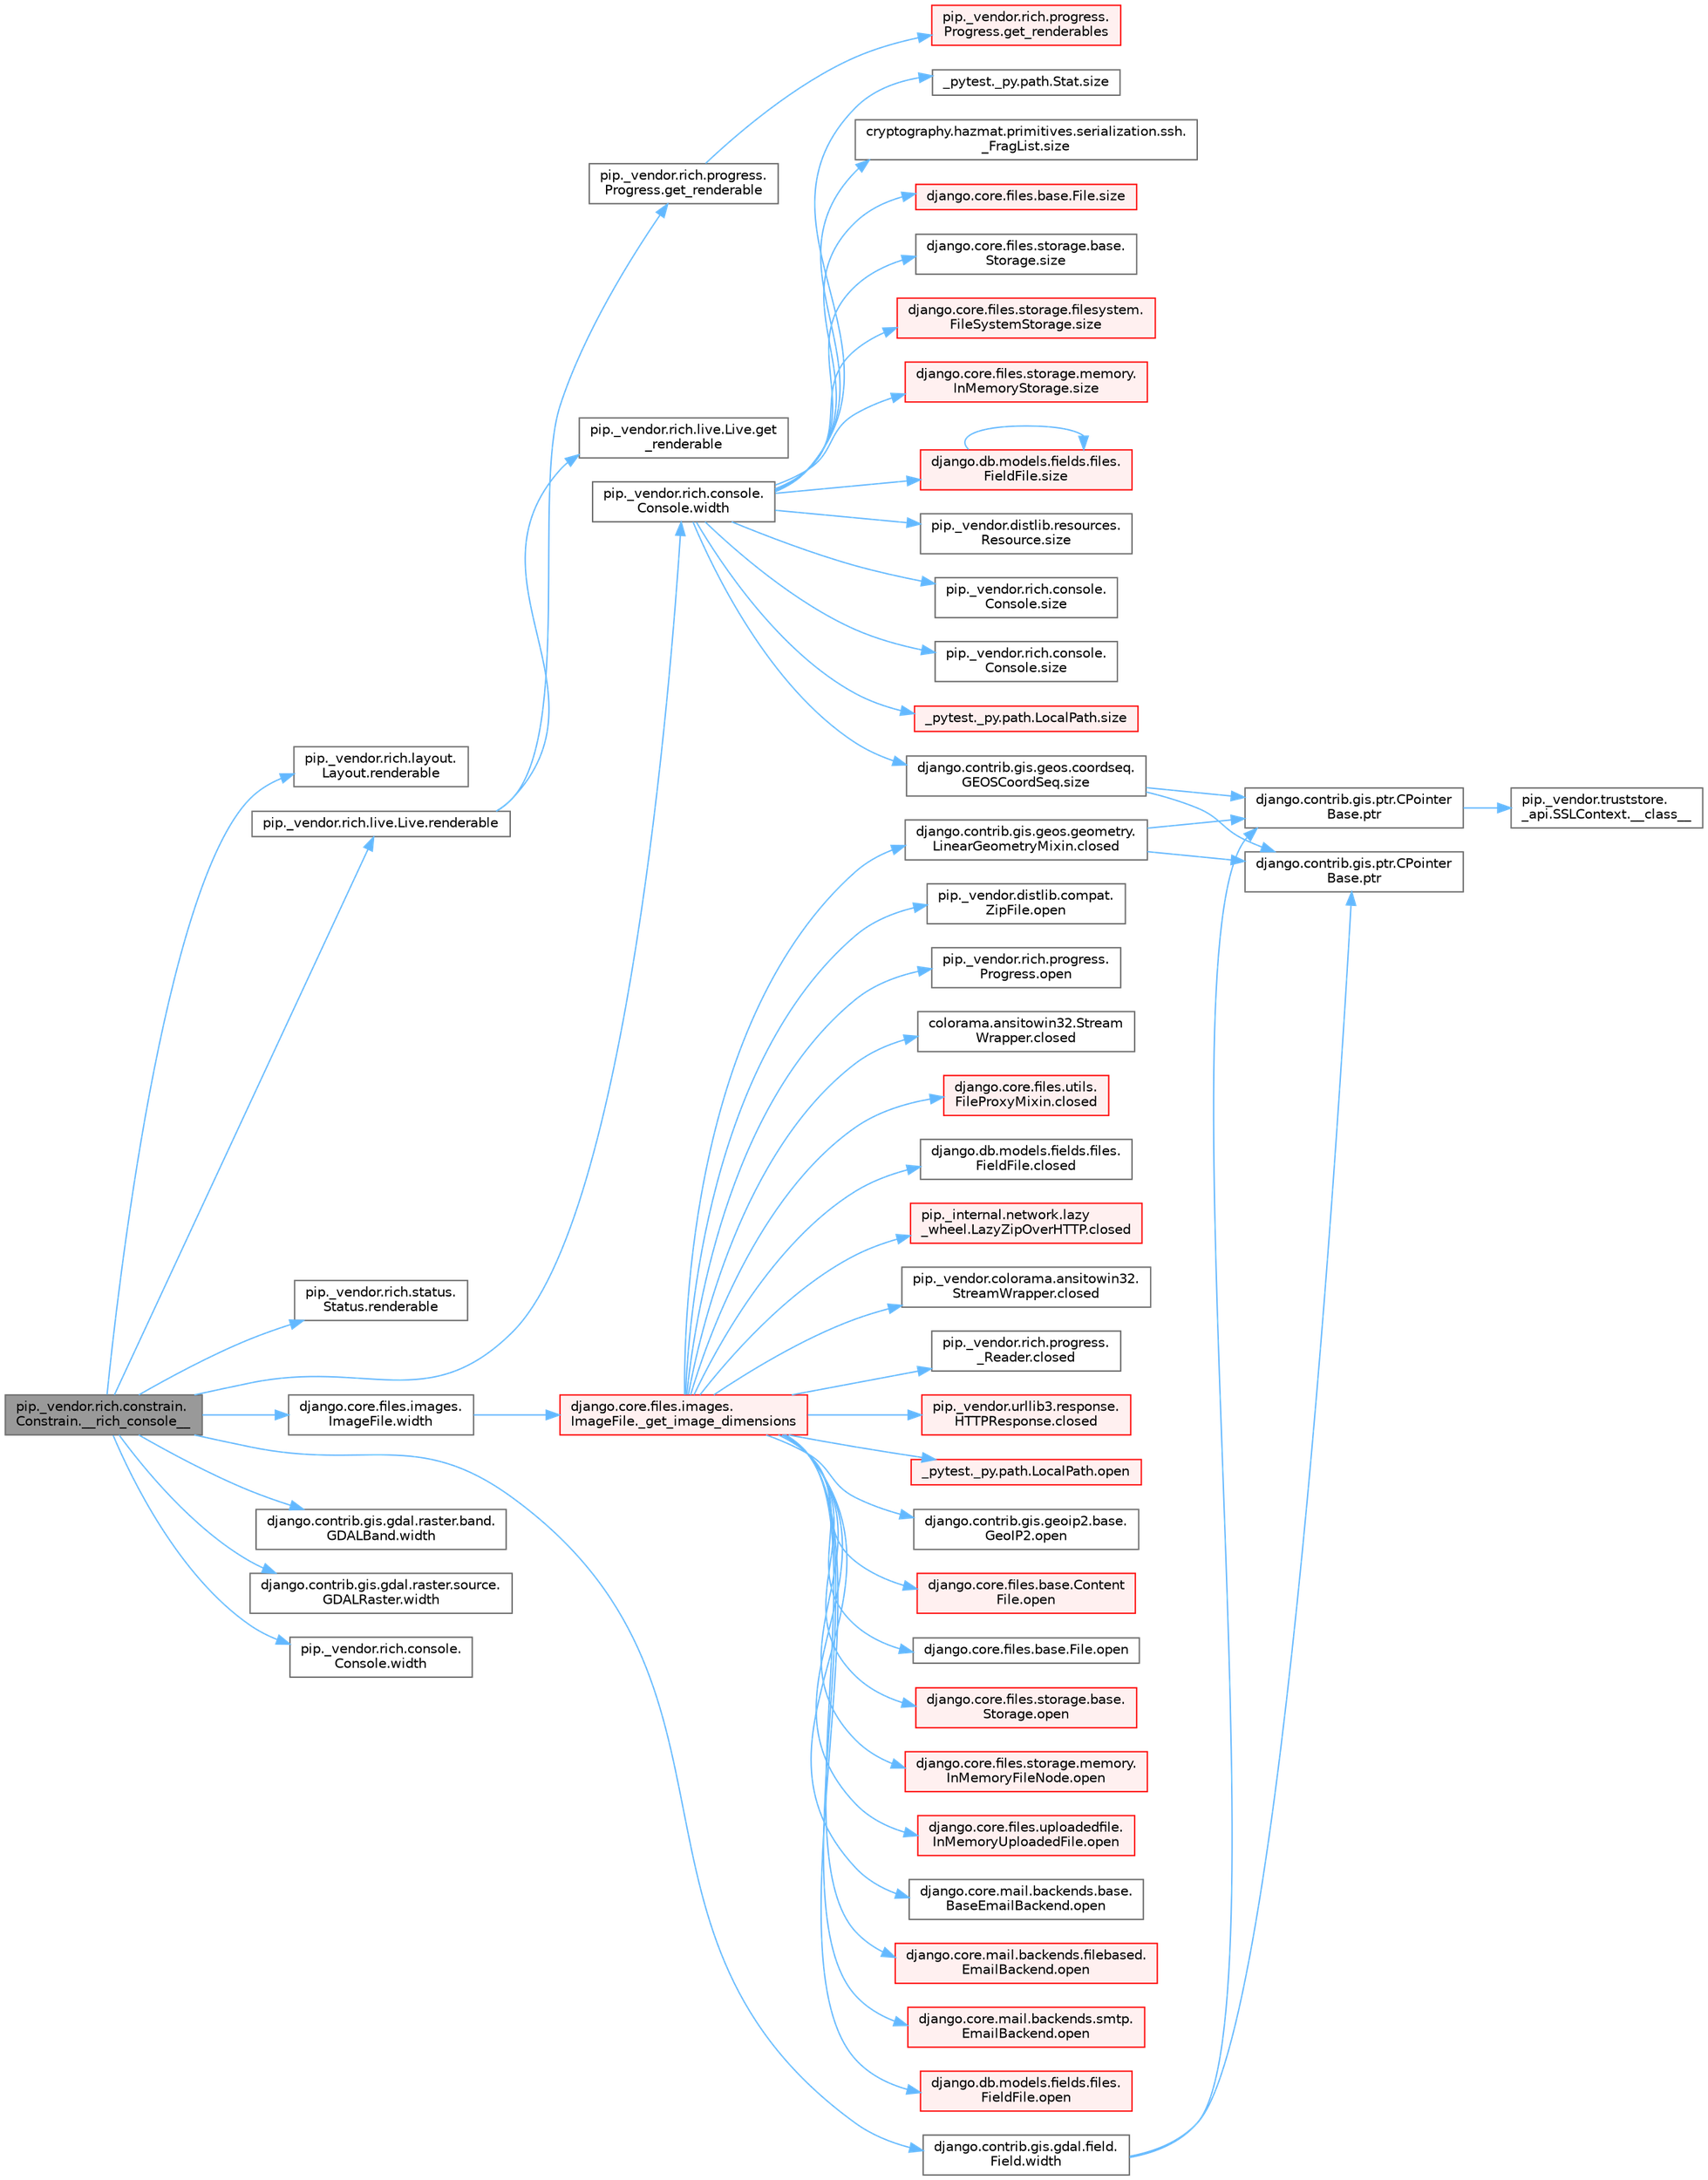 digraph "pip._vendor.rich.constrain.Constrain.__rich_console__"
{
 // LATEX_PDF_SIZE
  bgcolor="transparent";
  edge [fontname=Helvetica,fontsize=10,labelfontname=Helvetica,labelfontsize=10];
  node [fontname=Helvetica,fontsize=10,shape=box,height=0.2,width=0.4];
  rankdir="LR";
  Node1 [id="Node000001",label="pip._vendor.rich.constrain.\lConstrain.__rich_console__",height=0.2,width=0.4,color="gray40", fillcolor="grey60", style="filled", fontcolor="black",tooltip=" "];
  Node1 -> Node2 [id="edge1_Node000001_Node000002",color="steelblue1",style="solid",tooltip=" "];
  Node2 [id="Node000002",label="pip._vendor.rich.layout.\lLayout.renderable",height=0.2,width=0.4,color="grey40", fillcolor="white", style="filled",URL="$classpip_1_1__vendor_1_1rich_1_1layout_1_1_layout.html#a44b0de3f7ba41d2fa17929f48271c82b",tooltip=" "];
  Node1 -> Node3 [id="edge2_Node000001_Node000003",color="steelblue1",style="solid",tooltip=" "];
  Node3 [id="Node000003",label="pip._vendor.rich.live.Live.renderable",height=0.2,width=0.4,color="grey40", fillcolor="white", style="filled",URL="$classpip_1_1__vendor_1_1rich_1_1live_1_1_live.html#adbdec7c7c6ac9070814e96b505a173c1",tooltip=" "];
  Node3 -> Node4 [id="edge3_Node000003_Node000004",color="steelblue1",style="solid",tooltip=" "];
  Node4 [id="Node000004",label="pip._vendor.rich.live.Live.get\l_renderable",height=0.2,width=0.4,color="grey40", fillcolor="white", style="filled",URL="$classpip_1_1__vendor_1_1rich_1_1live_1_1_live.html#a29183931e16bbf8c5a1f1923ba813689",tooltip=" "];
  Node3 -> Node5 [id="edge4_Node000003_Node000005",color="steelblue1",style="solid",tooltip=" "];
  Node5 [id="Node000005",label="pip._vendor.rich.progress.\lProgress.get_renderable",height=0.2,width=0.4,color="grey40", fillcolor="white", style="filled",URL="$classpip_1_1__vendor_1_1rich_1_1progress_1_1_progress.html#ab746045f5e787bfde4a7a7e815b17a14",tooltip=" "];
  Node5 -> Node6 [id="edge5_Node000005_Node000006",color="steelblue1",style="solid",tooltip=" "];
  Node6 [id="Node000006",label="pip._vendor.rich.progress.\lProgress.get_renderables",height=0.2,width=0.4,color="red", fillcolor="#FFF0F0", style="filled",URL="$classpip_1_1__vendor_1_1rich_1_1progress_1_1_progress.html#ae329cb9b10713e0971717cebcf2d234f",tooltip=" "];
  Node1 -> Node3725 [id="edge6_Node000001_Node003725",color="steelblue1",style="solid",tooltip=" "];
  Node3725 [id="Node003725",label="pip._vendor.rich.status.\lStatus.renderable",height=0.2,width=0.4,color="grey40", fillcolor="white", style="filled",URL="$classpip_1_1__vendor_1_1rich_1_1status_1_1_status.html#a84d2a1ef26c2d95f08b7c6a959cd9cfc",tooltip=" "];
  Node1 -> Node54 [id="edge7_Node000001_Node000054",color="steelblue1",style="solid",tooltip=" "];
  Node54 [id="Node000054",label="django.contrib.gis.gdal.field.\lField.width",height=0.2,width=0.4,color="grey40", fillcolor="white", style="filled",URL="$classdjango_1_1contrib_1_1gis_1_1gdal_1_1field_1_1_field.html#a9d43a623b937f633a9e6dca9323f5fa7",tooltip=" "];
  Node54 -> Node55 [id="edge8_Node000054_Node000055",color="steelblue1",style="solid",tooltip=" "];
  Node55 [id="Node000055",label="django.contrib.gis.ptr.CPointer\lBase.ptr",height=0.2,width=0.4,color="grey40", fillcolor="white", style="filled",URL="$classdjango_1_1contrib_1_1gis_1_1ptr_1_1_c_pointer_base.html#a55873c889d27c42497c5a832c24e041b",tooltip=" "];
  Node55 -> Node16 [id="edge9_Node000055_Node000016",color="steelblue1",style="solid",tooltip=" "];
  Node16 [id="Node000016",label="pip._vendor.truststore.\l_api.SSLContext.__class__",height=0.2,width=0.4,color="grey40", fillcolor="white", style="filled",URL="$classpip_1_1__vendor_1_1truststore_1_1__api_1_1_s_s_l_context.html#a530861514f31eabaa3f513557d6e66de",tooltip=" "];
  Node54 -> Node56 [id="edge10_Node000054_Node000056",color="steelblue1",style="solid",tooltip=" "];
  Node56 [id="Node000056",label="django.contrib.gis.ptr.CPointer\lBase.ptr",height=0.2,width=0.4,color="grey40", fillcolor="white", style="filled",URL="$classdjango_1_1contrib_1_1gis_1_1ptr_1_1_c_pointer_base.html#a73d2e45828ab4d985549c571852996fa",tooltip=" "];
  Node1 -> Node57 [id="edge11_Node000001_Node000057",color="steelblue1",style="solid",tooltip=" "];
  Node57 [id="Node000057",label="django.contrib.gis.gdal.raster.band.\lGDALBand.width",height=0.2,width=0.4,color="grey40", fillcolor="white", style="filled",URL="$classdjango_1_1contrib_1_1gis_1_1gdal_1_1raster_1_1band_1_1_g_d_a_l_band.html#a407780888708f2bb99b4d298eb6d8062",tooltip=" "];
  Node1 -> Node58 [id="edge12_Node000001_Node000058",color="steelblue1",style="solid",tooltip=" "];
  Node58 [id="Node000058",label="django.contrib.gis.gdal.raster.source.\lGDALRaster.width",height=0.2,width=0.4,color="grey40", fillcolor="white", style="filled",URL="$classdjango_1_1contrib_1_1gis_1_1gdal_1_1raster_1_1source_1_1_g_d_a_l_raster.html#a58442e42bce5bcabb54fab7a2e636bc2",tooltip=" "];
  Node1 -> Node59 [id="edge13_Node000001_Node000059",color="steelblue1",style="solid",tooltip=" "];
  Node59 [id="Node000059",label="django.core.files.images.\lImageFile.width",height=0.2,width=0.4,color="grey40", fillcolor="white", style="filled",URL="$classdjango_1_1core_1_1files_1_1images_1_1_image_file.html#a3a50a37ab3f2d7395c892a262ecb49bc",tooltip=" "];
  Node59 -> Node60 [id="edge14_Node000059_Node000060",color="steelblue1",style="solid",tooltip=" "];
  Node60 [id="Node000060",label="django.core.files.images.\lImageFile._get_image_dimensions",height=0.2,width=0.4,color="red", fillcolor="#FFF0F0", style="filled",URL="$classdjango_1_1core_1_1files_1_1images_1_1_image_file.html#a2832e2235f63c851f4652a4ea59ec924",tooltip=" "];
  Node60 -> Node61 [id="edge15_Node000060_Node000061",color="steelblue1",style="solid",tooltip=" "];
  Node61 [id="Node000061",label="colorama.ansitowin32.Stream\lWrapper.closed",height=0.2,width=0.4,color="grey40", fillcolor="white", style="filled",URL="$classcolorama_1_1ansitowin32_1_1_stream_wrapper.html#a101801ca638f486a0e1a1b043add737f",tooltip=" "];
  Node60 -> Node62 [id="edge16_Node000060_Node000062",color="steelblue1",style="solid",tooltip=" "];
  Node62 [id="Node000062",label="django.contrib.gis.geos.geometry.\lLinearGeometryMixin.closed",height=0.2,width=0.4,color="grey40", fillcolor="white", style="filled",URL="$classdjango_1_1contrib_1_1gis_1_1geos_1_1geometry_1_1_linear_geometry_mixin.html#a4cd314607fc2af64817d64455b274e56",tooltip=" "];
  Node62 -> Node55 [id="edge17_Node000062_Node000055",color="steelblue1",style="solid",tooltip=" "];
  Node62 -> Node56 [id="edge18_Node000062_Node000056",color="steelblue1",style="solid",tooltip=" "];
  Node60 -> Node63 [id="edge19_Node000060_Node000063",color="steelblue1",style="solid",tooltip=" "];
  Node63 [id="Node000063",label="django.core.files.utils.\lFileProxyMixin.closed",height=0.2,width=0.4,color="red", fillcolor="#FFF0F0", style="filled",URL="$classdjango_1_1core_1_1files_1_1utils_1_1_file_proxy_mixin.html#a7097b92b399b272f42604aa110a69938",tooltip=" "];
  Node60 -> Node71 [id="edge20_Node000060_Node000071",color="steelblue1",style="solid",tooltip=" "];
  Node71 [id="Node000071",label="django.db.models.fields.files.\lFieldFile.closed",height=0.2,width=0.4,color="grey40", fillcolor="white", style="filled",URL="$classdjango_1_1db_1_1models_1_1fields_1_1files_1_1_field_file.html#a0c14a11a66fa2d7051c0e18a92c3dc25",tooltip=" "];
  Node60 -> Node72 [id="edge21_Node000060_Node000072",color="steelblue1",style="solid",tooltip=" "];
  Node72 [id="Node000072",label="pip._internal.network.lazy\l_wheel.LazyZipOverHTTP.closed",height=0.2,width=0.4,color="red", fillcolor="#FFF0F0", style="filled",URL="$classpip_1_1__internal_1_1network_1_1lazy__wheel_1_1_lazy_zip_over_h_t_t_p.html#a9b81a2e658e40d9ca0f0e41c5b874e44",tooltip=" "];
  Node60 -> Node73 [id="edge22_Node000060_Node000073",color="steelblue1",style="solid",tooltip=" "];
  Node73 [id="Node000073",label="pip._vendor.colorama.ansitowin32.\lStreamWrapper.closed",height=0.2,width=0.4,color="grey40", fillcolor="white", style="filled",URL="$classpip_1_1__vendor_1_1colorama_1_1ansitowin32_1_1_stream_wrapper.html#a2ef356ff91d4cd24efc9c17fb6dca418",tooltip=" "];
  Node60 -> Node74 [id="edge23_Node000060_Node000074",color="steelblue1",style="solid",tooltip=" "];
  Node74 [id="Node000074",label="pip._vendor.rich.progress.\l_Reader.closed",height=0.2,width=0.4,color="grey40", fillcolor="white", style="filled",URL="$classpip_1_1__vendor_1_1rich_1_1progress_1_1___reader.html#a14f49b8acded218743a1ae20420edf97",tooltip=" "];
  Node60 -> Node75 [id="edge24_Node000060_Node000075",color="steelblue1",style="solid",tooltip=" "];
  Node75 [id="Node000075",label="pip._vendor.urllib3.response.\lHTTPResponse.closed",height=0.2,width=0.4,color="red", fillcolor="#FFF0F0", style="filled",URL="$classpip_1_1__vendor_1_1urllib3_1_1response_1_1_h_t_t_p_response.html#a68cb31672b93ce4bae9c962f713f54c6",tooltip=" "];
  Node60 -> Node77 [id="edge25_Node000060_Node000077",color="steelblue1",style="solid",tooltip=" "];
  Node77 [id="Node000077",label="_pytest._py.path.LocalPath.open",height=0.2,width=0.4,color="red", fillcolor="#FFF0F0", style="filled",URL="$class__pytest_1_1__py_1_1path_1_1_local_path.html#ac72dbda993b11dc52a738bfc6267dda0",tooltip=" "];
  Node60 -> Node97 [id="edge26_Node000060_Node000097",color="steelblue1",style="solid",tooltip=" "];
  Node97 [id="Node000097",label="django.contrib.gis.geoip2.base.\lGeoIP2.open",height=0.2,width=0.4,color="grey40", fillcolor="white", style="filled",URL="$classdjango_1_1contrib_1_1gis_1_1geoip2_1_1base_1_1_geo_i_p2.html#a39b20c40f1d3f4e4a37f9a4b8cd40e4d",tooltip=" "];
  Node60 -> Node98 [id="edge27_Node000060_Node000098",color="steelblue1",style="solid",tooltip=" "];
  Node98 [id="Node000098",label="django.core.files.base.Content\lFile.open",height=0.2,width=0.4,color="red", fillcolor="#FFF0F0", style="filled",URL="$classdjango_1_1core_1_1files_1_1base_1_1_content_file.html#a2d9c2fb349c078834c401c23b3b10250",tooltip=" "];
  Node60 -> Node434 [id="edge28_Node000060_Node000434",color="steelblue1",style="solid",tooltip=" "];
  Node434 [id="Node000434",label="django.core.files.base.File.open",height=0.2,width=0.4,color="grey40", fillcolor="white", style="filled",URL="$classdjango_1_1core_1_1files_1_1base_1_1_file.html#a77453efc21bb631b97bff9f6aff27eb1",tooltip=" "];
  Node60 -> Node435 [id="edge29_Node000060_Node000435",color="steelblue1",style="solid",tooltip=" "];
  Node435 [id="Node000435",label="django.core.files.storage.base.\lStorage.open",height=0.2,width=0.4,color="red", fillcolor="#FFF0F0", style="filled",URL="$classdjango_1_1core_1_1files_1_1storage_1_1base_1_1_storage.html#a83f5a2f19c0564c4a1732f88b32c4b49",tooltip=" "];
  Node60 -> Node847 [id="edge30_Node000060_Node000847",color="steelblue1",style="solid",tooltip=" "];
  Node847 [id="Node000847",label="django.core.files.storage.memory.\lInMemoryFileNode.open",height=0.2,width=0.4,color="red", fillcolor="#FFF0F0", style="filled",URL="$classdjango_1_1core_1_1files_1_1storage_1_1memory_1_1_in_memory_file_node.html#a5c6b58cc9c725338da58591f6c689798",tooltip=" "];
  Node60 -> Node851 [id="edge31_Node000060_Node000851",color="steelblue1",style="solid",tooltip=" "];
  Node851 [id="Node000851",label="django.core.files.uploadedfile.\lInMemoryUploadedFile.open",height=0.2,width=0.4,color="red", fillcolor="#FFF0F0", style="filled",URL="$classdjango_1_1core_1_1files_1_1uploadedfile_1_1_in_memory_uploaded_file.html#a7f211d59dc27d050a61d27ca2e0f5f40",tooltip=" "];
  Node60 -> Node852 [id="edge32_Node000060_Node000852",color="steelblue1",style="solid",tooltip=" "];
  Node852 [id="Node000852",label="django.core.mail.backends.base.\lBaseEmailBackend.open",height=0.2,width=0.4,color="grey40", fillcolor="white", style="filled",URL="$classdjango_1_1core_1_1mail_1_1backends_1_1base_1_1_base_email_backend.html#af6f1cc1a0a6e09c1461109c5dab1557b",tooltip=" "];
  Node60 -> Node853 [id="edge33_Node000060_Node000853",color="steelblue1",style="solid",tooltip=" "];
  Node853 [id="Node000853",label="django.core.mail.backends.filebased.\lEmailBackend.open",height=0.2,width=0.4,color="red", fillcolor="#FFF0F0", style="filled",URL="$classdjango_1_1core_1_1mail_1_1backends_1_1filebased_1_1_email_backend.html#acc1a9fd1f47e8c6b22587d70427d0bf9",tooltip=" "];
  Node60 -> Node854 [id="edge34_Node000060_Node000854",color="steelblue1",style="solid",tooltip=" "];
  Node854 [id="Node000854",label="django.core.mail.backends.smtp.\lEmailBackend.open",height=0.2,width=0.4,color="red", fillcolor="#FFF0F0", style="filled",URL="$classdjango_1_1core_1_1mail_1_1backends_1_1smtp_1_1_email_backend.html#a739b3a346c87c0fd9854f988b8a4dd3a",tooltip=" "];
  Node60 -> Node872 [id="edge35_Node000060_Node000872",color="steelblue1",style="solid",tooltip=" "];
  Node872 [id="Node000872",label="django.db.models.fields.files.\lFieldFile.open",height=0.2,width=0.4,color="red", fillcolor="#FFF0F0", style="filled",URL="$classdjango_1_1db_1_1models_1_1fields_1_1files_1_1_field_file.html#ac17332adacb50b3ff23da63ecbe5561f",tooltip=" "];
  Node60 -> Node884 [id="edge36_Node000060_Node000884",color="steelblue1",style="solid",tooltip=" "];
  Node884 [id="Node000884",label="pip._vendor.distlib.compat.\lZipFile.open",height=0.2,width=0.4,color="grey40", fillcolor="white", style="filled",URL="$classpip_1_1__vendor_1_1distlib_1_1compat_1_1_zip_file.html#a50609c5c9b216af3068c9c2881abdeda",tooltip=" "];
  Node60 -> Node885 [id="edge37_Node000060_Node000885",color="steelblue1",style="solid",tooltip=" "];
  Node885 [id="Node000885",label="pip._vendor.rich.progress.\lProgress.open",height=0.2,width=0.4,color="grey40", fillcolor="white", style="filled",URL="$classpip_1_1__vendor_1_1rich_1_1progress_1_1_progress.html#a4191cf7b2aa691672113b93721a54ec3",tooltip=" "];
  Node1 -> Node1862 [id="edge38_Node000001_Node001862",color="steelblue1",style="solid",tooltip=" "];
  Node1862 [id="Node001862",label="pip._vendor.rich.console.\lConsole.width",height=0.2,width=0.4,color="grey40", fillcolor="white", style="filled",URL="$classpip_1_1__vendor_1_1rich_1_1console_1_1_console.html#a3163e1b4e2842bc355d0f5c3100ecc08",tooltip=" "];
  Node1862 -> Node298 [id="edge39_Node001862_Node000298",color="steelblue1",style="solid",tooltip=" "];
  Node298 [id="Node000298",label="_pytest._py.path.LocalPath.size",height=0.2,width=0.4,color="red", fillcolor="#FFF0F0", style="filled",URL="$class__pytest_1_1__py_1_1path_1_1_local_path.html#a01312293d7ed99c7153402aa1c228012",tooltip=" "];
  Node1862 -> Node302 [id="edge40_Node001862_Node000302",color="steelblue1",style="solid",tooltip=" "];
  Node302 [id="Node000302",label="_pytest._py.path.Stat.size",height=0.2,width=0.4,color="grey40", fillcolor="white", style="filled",URL="$class__pytest_1_1__py_1_1path_1_1_stat.html#a206ba7bd29fc72352b3af66d7a7aafef",tooltip=" "];
  Node1862 -> Node303 [id="edge41_Node001862_Node000303",color="steelblue1",style="solid",tooltip=" "];
  Node303 [id="Node000303",label="cryptography.hazmat.primitives.serialization.ssh.\l_FragList.size",height=0.2,width=0.4,color="grey40", fillcolor="white", style="filled",URL="$classcryptography_1_1hazmat_1_1primitives_1_1serialization_1_1ssh_1_1___frag_list.html#a7e9d0a2bab129dc613ec19fe73f24252",tooltip=" "];
  Node1862 -> Node304 [id="edge42_Node001862_Node000304",color="steelblue1",style="solid",tooltip=" "];
  Node304 [id="Node000304",label="django.contrib.gis.geos.coordseq.\lGEOSCoordSeq.size",height=0.2,width=0.4,color="grey40", fillcolor="white", style="filled",URL="$classdjango_1_1contrib_1_1gis_1_1geos_1_1coordseq_1_1_g_e_o_s_coord_seq.html#a918c80def6f7235c7da41e8aaf614fa6",tooltip=" "];
  Node304 -> Node55 [id="edge43_Node000304_Node000055",color="steelblue1",style="solid",tooltip=" "];
  Node304 -> Node56 [id="edge44_Node000304_Node000056",color="steelblue1",style="solid",tooltip=" "];
  Node1862 -> Node305 [id="edge45_Node001862_Node000305",color="steelblue1",style="solid",tooltip=" "];
  Node305 [id="Node000305",label="django.core.files.base.File.size",height=0.2,width=0.4,color="red", fillcolor="#FFF0F0", style="filled",URL="$classdjango_1_1core_1_1files_1_1base_1_1_file.html#abe624c2bbb9a5c895e8d99ec7de4fd3d",tooltip=" "];
  Node1862 -> Node306 [id="edge46_Node001862_Node000306",color="steelblue1",style="solid",tooltip=" "];
  Node306 [id="Node000306",label="django.core.files.storage.base.\lStorage.size",height=0.2,width=0.4,color="grey40", fillcolor="white", style="filled",URL="$classdjango_1_1core_1_1files_1_1storage_1_1base_1_1_storage.html#a135bb0f4147e20b20d038cdc2304dd78",tooltip=" "];
  Node1862 -> Node307 [id="edge47_Node001862_Node000307",color="steelblue1",style="solid",tooltip=" "];
  Node307 [id="Node000307",label="django.core.files.storage.filesystem.\lFileSystemStorage.size",height=0.2,width=0.4,color="red", fillcolor="#FFF0F0", style="filled",URL="$classdjango_1_1core_1_1files_1_1storage_1_1filesystem_1_1_file_system_storage.html#a6e5dbaebdedc839f8a2869922a7181de",tooltip=" "];
  Node1862 -> Node1764 [id="edge48_Node001862_Node001764",color="steelblue1",style="solid",tooltip=" "];
  Node1764 [id="Node001764",label="django.core.files.storage.memory.\lInMemoryStorage.size",height=0.2,width=0.4,color="red", fillcolor="#FFF0F0", style="filled",URL="$classdjango_1_1core_1_1files_1_1storage_1_1memory_1_1_in_memory_storage.html#ac6691324035626377fb3989472a673be",tooltip=" "];
  Node1862 -> Node1779 [id="edge49_Node001862_Node001779",color="steelblue1",style="solid",tooltip=" "];
  Node1779 [id="Node001779",label="django.db.models.fields.files.\lFieldFile.size",height=0.2,width=0.4,color="red", fillcolor="#FFF0F0", style="filled",URL="$classdjango_1_1db_1_1models_1_1fields_1_1files_1_1_field_file.html#aea23a57308858c3cbc573c67f2ab9b74",tooltip=" "];
  Node1779 -> Node1779 [id="edge50_Node001779_Node001779",color="steelblue1",style="solid",tooltip=" "];
  Node1862 -> Node1780 [id="edge51_Node001862_Node001780",color="steelblue1",style="solid",tooltip=" "];
  Node1780 [id="Node001780",label="pip._vendor.distlib.resources.\lResource.size",height=0.2,width=0.4,color="grey40", fillcolor="white", style="filled",URL="$classpip_1_1__vendor_1_1distlib_1_1resources_1_1_resource.html#a65a294bc884a9f006d465df4a7be732d",tooltip=" "];
  Node1862 -> Node1781 [id="edge52_Node001862_Node001781",color="steelblue1",style="solid",tooltip=" "];
  Node1781 [id="Node001781",label="pip._vendor.rich.console.\lConsole.size",height=0.2,width=0.4,color="grey40", fillcolor="white", style="filled",URL="$classpip_1_1__vendor_1_1rich_1_1console_1_1_console.html#a51e25cd9881c627f959a35e7623b81db",tooltip=" "];
  Node1862 -> Node1782 [id="edge53_Node001862_Node001782",color="steelblue1",style="solid",tooltip=" "];
  Node1782 [id="Node001782",label="pip._vendor.rich.console.\lConsole.size",height=0.2,width=0.4,color="grey40", fillcolor="white", style="filled",URL="$classpip_1_1__vendor_1_1rich_1_1console_1_1_console.html#ae882677fb24c61ad973112e90fadafa7",tooltip=" "];
  Node1 -> Node1863 [id="edge54_Node000001_Node001863",color="steelblue1",style="solid",tooltip=" "];
  Node1863 [id="Node001863",label="pip._vendor.rich.console.\lConsole.width",height=0.2,width=0.4,color="grey40", fillcolor="white", style="filled",URL="$classpip_1_1__vendor_1_1rich_1_1console_1_1_console.html#aa2ba8c5fa1dd224794b0ac2acd384863",tooltip=" "];
}
